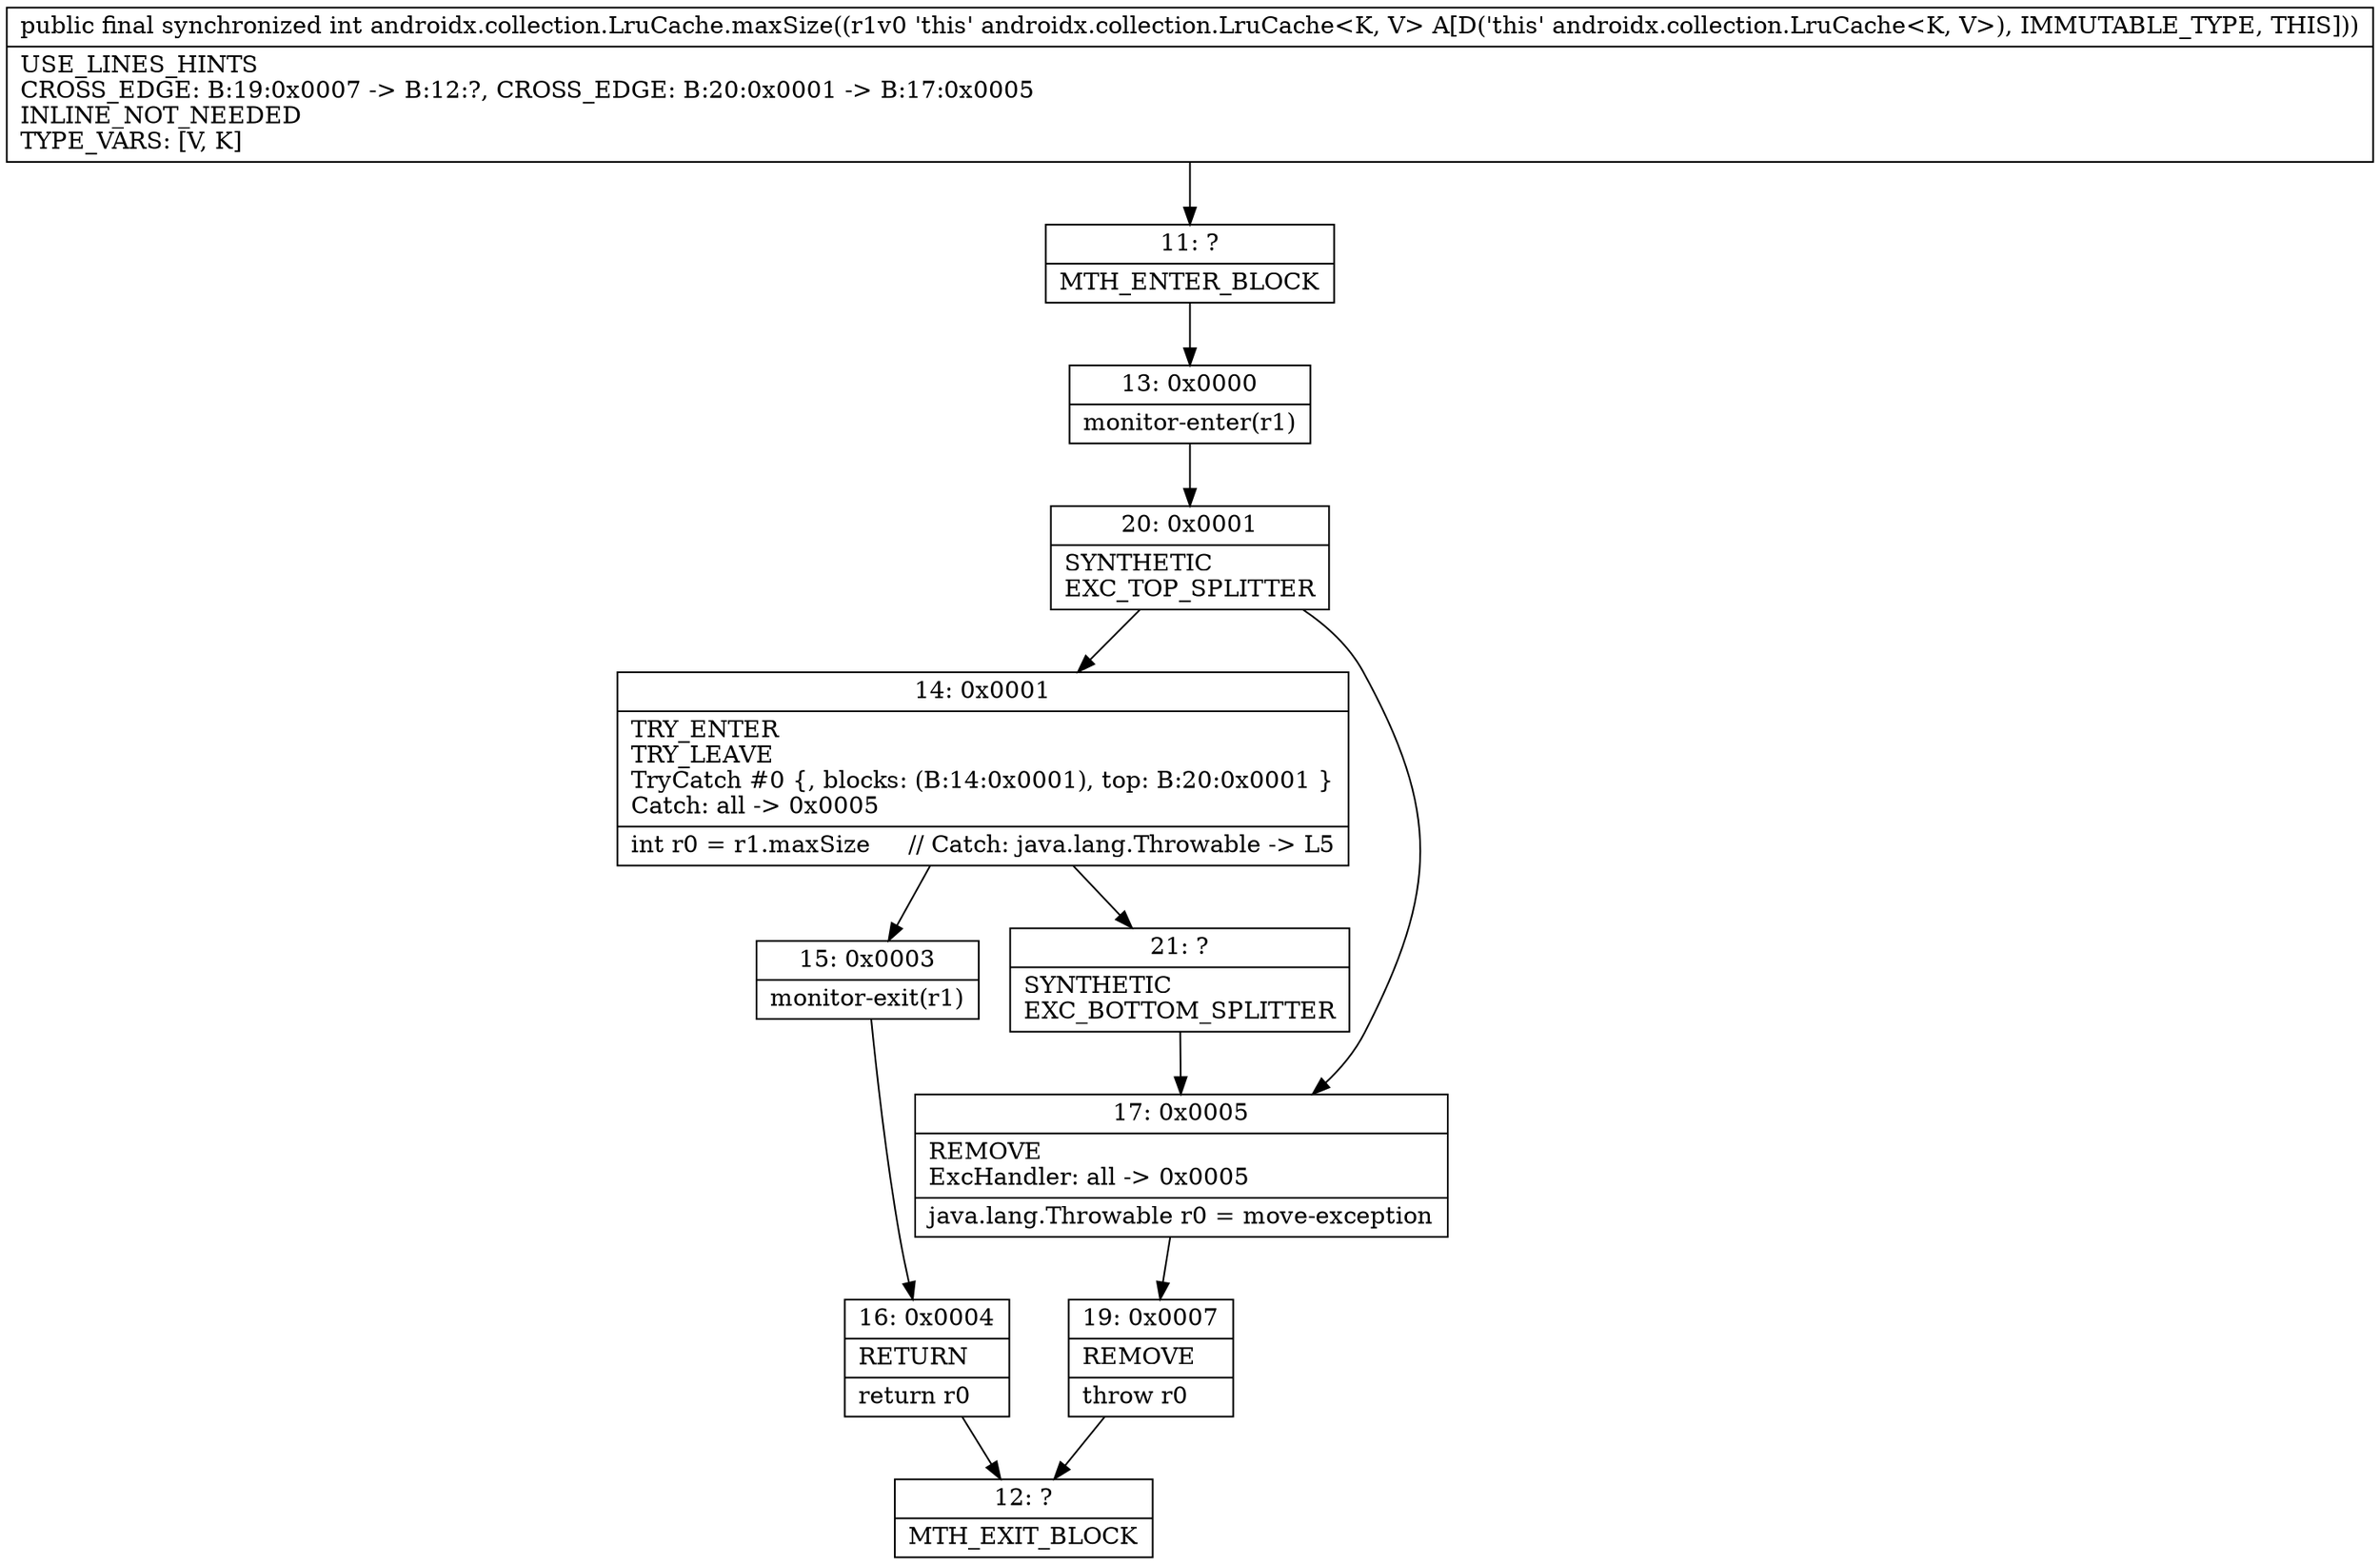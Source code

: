 digraph "CFG forandroidx.collection.LruCache.maxSize()I" {
Node_11 [shape=record,label="{11\:\ ?|MTH_ENTER_BLOCK\l}"];
Node_13 [shape=record,label="{13\:\ 0x0000|monitor\-enter(r1)\l}"];
Node_20 [shape=record,label="{20\:\ 0x0001|SYNTHETIC\lEXC_TOP_SPLITTER\l}"];
Node_14 [shape=record,label="{14\:\ 0x0001|TRY_ENTER\lTRY_LEAVE\lTryCatch #0 \{, blocks: (B:14:0x0001), top: B:20:0x0001 \}\lCatch: all \-\> 0x0005\l|int r0 = r1.maxSize     \/\/ Catch: java.lang.Throwable \-\> L5\l}"];
Node_15 [shape=record,label="{15\:\ 0x0003|monitor\-exit(r1)\l}"];
Node_16 [shape=record,label="{16\:\ 0x0004|RETURN\l|return r0\l}"];
Node_12 [shape=record,label="{12\:\ ?|MTH_EXIT_BLOCK\l}"];
Node_21 [shape=record,label="{21\:\ ?|SYNTHETIC\lEXC_BOTTOM_SPLITTER\l}"];
Node_17 [shape=record,label="{17\:\ 0x0005|REMOVE\lExcHandler: all \-\> 0x0005\l|java.lang.Throwable r0 = move\-exception\l}"];
Node_19 [shape=record,label="{19\:\ 0x0007|REMOVE\l|throw r0\l}"];
MethodNode[shape=record,label="{public final synchronized int androidx.collection.LruCache.maxSize((r1v0 'this' androidx.collection.LruCache\<K, V\> A[D('this' androidx.collection.LruCache\<K, V\>), IMMUTABLE_TYPE, THIS]))  | USE_LINES_HINTS\lCROSS_EDGE: B:19:0x0007 \-\> B:12:?, CROSS_EDGE: B:20:0x0001 \-\> B:17:0x0005\lINLINE_NOT_NEEDED\lTYPE_VARS: [V, K]\l}"];
MethodNode -> Node_11;Node_11 -> Node_13;
Node_13 -> Node_20;
Node_20 -> Node_14;
Node_20 -> Node_17;
Node_14 -> Node_15;
Node_14 -> Node_21;
Node_15 -> Node_16;
Node_16 -> Node_12;
Node_21 -> Node_17;
Node_17 -> Node_19;
Node_19 -> Node_12;
}

